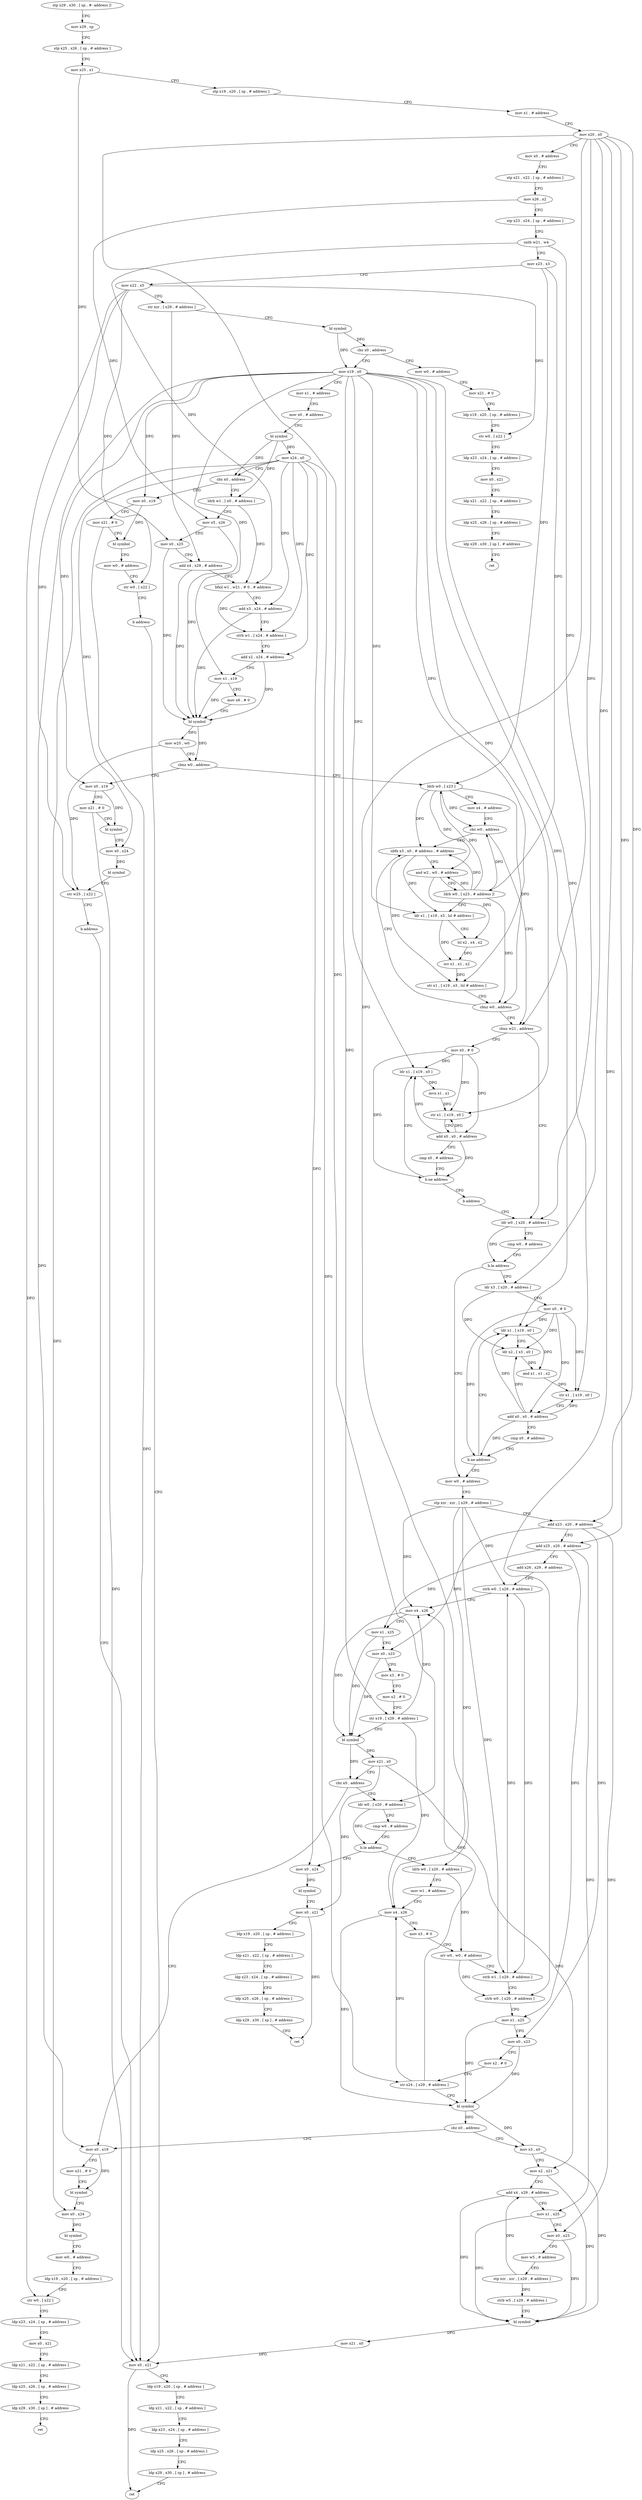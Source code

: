 digraph "func" {
"4254176" [label = "stp x29 , x30 , [ sp , #- address ]!" ]
"4254180" [label = "mov x29 , sp" ]
"4254184" [label = "stp x25 , x26 , [ sp , # address ]" ]
"4254188" [label = "mov x25 , x1" ]
"4254192" [label = "stp x19 , x20 , [ sp , # address ]" ]
"4254196" [label = "mov x1 , # address" ]
"4254200" [label = "mov x20 , x0" ]
"4254204" [label = "mov x0 , # address" ]
"4254208" [label = "stp x21 , x22 , [ sp , # address ]" ]
"4254212" [label = "mov x26 , x2" ]
"4254216" [label = "stp x23 , x24 , [ sp , # address ]" ]
"4254220" [label = "uxtb w21 , w4" ]
"4254224" [label = "mov x23 , x3" ]
"4254228" [label = "mov x22 , x5" ]
"4254232" [label = "str xzr , [ x29 , # address ]" ]
"4254236" [label = "bl symbol" ]
"4254240" [label = "cbz x0 , address" ]
"4254736" [label = "mov w0 , # address" ]
"4254244" [label = "mov x19 , x0" ]
"4254740" [label = "mov x21 , # 0" ]
"4254744" [label = "ldp x19 , x20 , [ sp , # address ]" ]
"4254748" [label = "str w0 , [ x22 ]" ]
"4254752" [label = "ldp x23 , x24 , [ sp , # address ]" ]
"4254756" [label = "mov x0 , x21" ]
"4254760" [label = "ldp x21 , x22 , [ sp , # address ]" ]
"4254764" [label = "ldp x25 , x26 , [ sp , # address ]" ]
"4254768" [label = "ldp x29 , x30 , [ sp ] , # address" ]
"4254772" [label = "ret" ]
"4254248" [label = "mov x1 , # address" ]
"4254252" [label = "mov x0 , # address" ]
"4254256" [label = "bl symbol" ]
"4254260" [label = "mov x24 , x0" ]
"4254264" [label = "cbz x0 , address" ]
"4254776" [label = "mov x0 , x19" ]
"4254268" [label = "ldrb w1 , [ x0 , # address ]" ]
"4254780" [label = "mov x21 , # 0" ]
"4254784" [label = "bl symbol" ]
"4254788" [label = "mov w0 , # address" ]
"4254792" [label = "str w0 , [ x22 ]" ]
"4254796" [label = "b address" ]
"4254580" [label = "mov x0 , x21" ]
"4254272" [label = "mov x5 , x26" ]
"4254276" [label = "mov x0 , x25" ]
"4254280" [label = "add x4 , x29 , # address" ]
"4254284" [label = "bfxil w1 , w21 , # 0 , # address" ]
"4254288" [label = "add x3 , x24 , # address" ]
"4254292" [label = "strb w1 , [ x24 , # address ]" ]
"4254296" [label = "add x2 , x24 , # address" ]
"4254300" [label = "mov x1 , x19" ]
"4254304" [label = "mov x6 , # 0" ]
"4254308" [label = "bl symbol" ]
"4254312" [label = "mov w25 , w0" ]
"4254316" [label = "cbnz w0 , address" ]
"4254800" [label = "mov x0 , x19" ]
"4254320" [label = "ldrb w0 , [ x23 ]" ]
"4254584" [label = "ldp x19 , x20 , [ sp , # address ]" ]
"4254588" [label = "ldp x21 , x22 , [ sp , # address ]" ]
"4254592" [label = "ldp x23 , x24 , [ sp , # address ]" ]
"4254596" [label = "ldp x25 , x26 , [ sp , # address ]" ]
"4254600" [label = "ldp x29 , x30 , [ sp ] , # address" ]
"4254604" [label = "ret" ]
"4254804" [label = "mov x21 , # 0" ]
"4254808" [label = "bl symbol" ]
"4254812" [label = "mov x0 , x24" ]
"4254816" [label = "bl symbol" ]
"4254820" [label = "str w25 , [ x22 ]" ]
"4254824" [label = "b address" ]
"4254324" [label = "mov x4 , # address" ]
"4254328" [label = "cbz w0 , address" ]
"4254364" [label = "cbnz w21 , address" ]
"4254332" [label = "ubfx x3 , x0 , # address , # address" ]
"4254608" [label = "mov x0 , # 0" ]
"4254368" [label = "ldr w0 , [ x20 , # address ]" ]
"4254336" [label = "and w2 , w0 , # address" ]
"4254340" [label = "ldrb w0 , [ x23 , # address ]!" ]
"4254344" [label = "ldr x1 , [ x19 , x3 , lsl # address ]" ]
"4254348" [label = "lsl x2 , x4 , x2" ]
"4254352" [label = "orr x1 , x1 , x2" ]
"4254356" [label = "str x1 , [ x19 , x3 , lsl # address ]" ]
"4254360" [label = "cbnz w0 , address" ]
"4254612" [label = "ldr x1 , [ x19 , x0 ]" ]
"4254372" [label = "cmp w0 , # address" ]
"4254376" [label = "b.le address" ]
"4254416" [label = "mov w0 , # address" ]
"4254380" [label = "ldr x3 , [ x20 , # address ]" ]
"4254616" [label = "mvn x1 , x1" ]
"4254620" [label = "str x1 , [ x19 , x0 ]" ]
"4254624" [label = "add x0 , x0 , # address" ]
"4254628" [label = "cmp x0 , # address" ]
"4254632" [label = "b.ne address" ]
"4254636" [label = "b address" ]
"4254420" [label = "stp xzr , xzr , [ x29 , # address ]" ]
"4254424" [label = "add x23 , x20 , # address" ]
"4254428" [label = "add x25 , x20 , # address" ]
"4254432" [label = "add x26 , x29 , # address" ]
"4254436" [label = "strb w0 , [ x29 , # address ]" ]
"4254440" [label = "mov x4 , x26" ]
"4254444" [label = "mov x1 , x25" ]
"4254448" [label = "mov x0 , x23" ]
"4254452" [label = "mov x3 , # 0" ]
"4254456" [label = "mov x2 , # 0" ]
"4254460" [label = "str x19 , [ x29 , # address ]" ]
"4254464" [label = "bl symbol" ]
"4254468" [label = "mov x21 , x0" ]
"4254472" [label = "cbz x0 , address" ]
"4254640" [label = "mov x0 , x19" ]
"4254476" [label = "ldr w0 , [ x20 , # address ]" ]
"4254384" [label = "mov x0 , # 0" ]
"4254388" [label = "ldr x1 , [ x19 , x0 ]" ]
"4254644" [label = "mov x21 , # 0" ]
"4254648" [label = "bl symbol" ]
"4254652" [label = "mov x0 , x24" ]
"4254656" [label = "bl symbol" ]
"4254660" [label = "mov w0 , # address" ]
"4254664" [label = "ldp x19 , x20 , [ sp , # address ]" ]
"4254668" [label = "str w0 , [ x22 ]" ]
"4254672" [label = "ldp x23 , x24 , [ sp , # address ]" ]
"4254676" [label = "mov x0 , x21" ]
"4254680" [label = "ldp x21 , x22 , [ sp , # address ]" ]
"4254684" [label = "ldp x25 , x26 , [ sp , # address ]" ]
"4254688" [label = "ldp x29 , x30 , [ sp ] , # address" ]
"4254692" [label = "ret" ]
"4254480" [label = "cmp w0 , # address" ]
"4254484" [label = "b.le address" ]
"4254696" [label = "mov x0 , x24" ]
"4254488" [label = "ldrb w0 , [ x20 , # address ]" ]
"4254392" [label = "ldr x2 , [ x3 , x0 ]" ]
"4254396" [label = "and x1 , x1 , x2" ]
"4254400" [label = "str x1 , [ x19 , x0 ]" ]
"4254404" [label = "add x0 , x0 , # address" ]
"4254408" [label = "cmp x0 , # address" ]
"4254412" [label = "b.ne address" ]
"4254700" [label = "bl symbol" ]
"4254704" [label = "mov x0 , x21" ]
"4254708" [label = "ldp x19 , x20 , [ sp , # address ]" ]
"4254712" [label = "ldp x21 , x22 , [ sp , # address ]" ]
"4254716" [label = "ldp x23 , x24 , [ sp , # address ]" ]
"4254720" [label = "ldp x25 , x26 , [ sp , # address ]" ]
"4254724" [label = "ldp x29 , x30 , [ sp ] , # address" ]
"4254728" [label = "ret" ]
"4254492" [label = "mov w1 , # address" ]
"4254496" [label = "mov x4 , x26" ]
"4254500" [label = "mov x3 , # 0" ]
"4254504" [label = "orr w0 , w0 , # address" ]
"4254508" [label = "strb w1 , [ x29 , # address ]" ]
"4254512" [label = "strb w0 , [ x20 , # address ]" ]
"4254516" [label = "mov x1 , x25" ]
"4254520" [label = "mov x0 , x23" ]
"4254524" [label = "mov x2 , # 0" ]
"4254528" [label = "str x24 , [ x29 , # address ]" ]
"4254532" [label = "bl symbol" ]
"4254536" [label = "cbz x0 , address" ]
"4254540" [label = "mov x3 , x0" ]
"4254544" [label = "mov x2 , x21" ]
"4254548" [label = "add x4 , x29 , # address" ]
"4254552" [label = "mov x1 , x25" ]
"4254556" [label = "mov x0 , x23" ]
"4254560" [label = "mov w5 , # address" ]
"4254564" [label = "stp xzr , xzr , [ x29 , # address ]" ]
"4254568" [label = "strb w5 , [ x29 , # address ]" ]
"4254572" [label = "bl symbol" ]
"4254576" [label = "mov x21 , x0" ]
"4254176" -> "4254180" [ label = "CFG" ]
"4254180" -> "4254184" [ label = "CFG" ]
"4254184" -> "4254188" [ label = "CFG" ]
"4254188" -> "4254192" [ label = "CFG" ]
"4254188" -> "4254276" [ label = "DFG" ]
"4254192" -> "4254196" [ label = "CFG" ]
"4254196" -> "4254200" [ label = "CFG" ]
"4254200" -> "4254204" [ label = "CFG" ]
"4254200" -> "4254368" [ label = "DFG" ]
"4254200" -> "4254424" [ label = "DFG" ]
"4254200" -> "4254428" [ label = "DFG" ]
"4254200" -> "4254380" [ label = "DFG" ]
"4254200" -> "4254476" [ label = "DFG" ]
"4254200" -> "4254488" [ label = "DFG" ]
"4254200" -> "4254512" [ label = "DFG" ]
"4254204" -> "4254208" [ label = "CFG" ]
"4254208" -> "4254212" [ label = "CFG" ]
"4254212" -> "4254216" [ label = "CFG" ]
"4254212" -> "4254272" [ label = "DFG" ]
"4254216" -> "4254220" [ label = "CFG" ]
"4254220" -> "4254224" [ label = "CFG" ]
"4254220" -> "4254284" [ label = "DFG" ]
"4254220" -> "4254364" [ label = "DFG" ]
"4254224" -> "4254228" [ label = "CFG" ]
"4254224" -> "4254320" [ label = "DFG" ]
"4254224" -> "4254340" [ label = "DFG" ]
"4254228" -> "4254232" [ label = "CFG" ]
"4254228" -> "4254748" [ label = "DFG" ]
"4254228" -> "4254792" [ label = "DFG" ]
"4254228" -> "4254820" [ label = "DFG" ]
"4254228" -> "4254668" [ label = "DFG" ]
"4254232" -> "4254236" [ label = "CFG" ]
"4254232" -> "4254280" [ label = "DFG" ]
"4254236" -> "4254240" [ label = "DFG" ]
"4254236" -> "4254244" [ label = "DFG" ]
"4254240" -> "4254736" [ label = "CFG" ]
"4254240" -> "4254244" [ label = "CFG" ]
"4254736" -> "4254740" [ label = "CFG" ]
"4254244" -> "4254248" [ label = "CFG" ]
"4254244" -> "4254776" [ label = "DFG" ]
"4254244" -> "4254300" [ label = "DFG" ]
"4254244" -> "4254800" [ label = "DFG" ]
"4254244" -> "4254344" [ label = "DFG" ]
"4254244" -> "4254356" [ label = "DFG" ]
"4254244" -> "4254612" [ label = "DFG" ]
"4254244" -> "4254620" [ label = "DFG" ]
"4254244" -> "4254460" [ label = "DFG" ]
"4254244" -> "4254640" [ label = "DFG" ]
"4254244" -> "4254388" [ label = "DFG" ]
"4254244" -> "4254400" [ label = "DFG" ]
"4254740" -> "4254744" [ label = "CFG" ]
"4254744" -> "4254748" [ label = "CFG" ]
"4254748" -> "4254752" [ label = "CFG" ]
"4254752" -> "4254756" [ label = "CFG" ]
"4254756" -> "4254760" [ label = "CFG" ]
"4254760" -> "4254764" [ label = "CFG" ]
"4254764" -> "4254768" [ label = "CFG" ]
"4254768" -> "4254772" [ label = "CFG" ]
"4254248" -> "4254252" [ label = "CFG" ]
"4254252" -> "4254256" [ label = "CFG" ]
"4254256" -> "4254260" [ label = "DFG" ]
"4254256" -> "4254264" [ label = "DFG" ]
"4254256" -> "4254268" [ label = "DFG" ]
"4254260" -> "4254264" [ label = "CFG" ]
"4254260" -> "4254288" [ label = "DFG" ]
"4254260" -> "4254292" [ label = "DFG" ]
"4254260" -> "4254296" [ label = "DFG" ]
"4254260" -> "4254812" [ label = "DFG" ]
"4254260" -> "4254652" [ label = "DFG" ]
"4254260" -> "4254696" [ label = "DFG" ]
"4254260" -> "4254528" [ label = "DFG" ]
"4254264" -> "4254776" [ label = "CFG" ]
"4254264" -> "4254268" [ label = "CFG" ]
"4254776" -> "4254780" [ label = "CFG" ]
"4254776" -> "4254784" [ label = "DFG" ]
"4254268" -> "4254272" [ label = "CFG" ]
"4254268" -> "4254284" [ label = "DFG" ]
"4254780" -> "4254784" [ label = "CFG" ]
"4254780" -> "4254580" [ label = "DFG" ]
"4254784" -> "4254788" [ label = "CFG" ]
"4254788" -> "4254792" [ label = "CFG" ]
"4254792" -> "4254796" [ label = "CFG" ]
"4254796" -> "4254580" [ label = "CFG" ]
"4254580" -> "4254584" [ label = "CFG" ]
"4254580" -> "4254604" [ label = "DFG" ]
"4254272" -> "4254276" [ label = "CFG" ]
"4254272" -> "4254308" [ label = "DFG" ]
"4254276" -> "4254280" [ label = "CFG" ]
"4254276" -> "4254308" [ label = "DFG" ]
"4254280" -> "4254284" [ label = "CFG" ]
"4254280" -> "4254308" [ label = "DFG" ]
"4254284" -> "4254288" [ label = "CFG" ]
"4254284" -> "4254292" [ label = "DFG" ]
"4254288" -> "4254292" [ label = "CFG" ]
"4254288" -> "4254308" [ label = "DFG" ]
"4254292" -> "4254296" [ label = "CFG" ]
"4254296" -> "4254300" [ label = "CFG" ]
"4254296" -> "4254308" [ label = "DFG" ]
"4254300" -> "4254304" [ label = "CFG" ]
"4254300" -> "4254308" [ label = "DFG" ]
"4254304" -> "4254308" [ label = "CFG" ]
"4254308" -> "4254312" [ label = "DFG" ]
"4254308" -> "4254316" [ label = "DFG" ]
"4254312" -> "4254316" [ label = "CFG" ]
"4254312" -> "4254820" [ label = "DFG" ]
"4254316" -> "4254800" [ label = "CFG" ]
"4254316" -> "4254320" [ label = "CFG" ]
"4254800" -> "4254804" [ label = "CFG" ]
"4254800" -> "4254808" [ label = "DFG" ]
"4254320" -> "4254324" [ label = "CFG" ]
"4254320" -> "4254328" [ label = "DFG" ]
"4254320" -> "4254332" [ label = "DFG" ]
"4254320" -> "4254336" [ label = "DFG" ]
"4254320" -> "4254360" [ label = "DFG" ]
"4254584" -> "4254588" [ label = "CFG" ]
"4254588" -> "4254592" [ label = "CFG" ]
"4254592" -> "4254596" [ label = "CFG" ]
"4254596" -> "4254600" [ label = "CFG" ]
"4254600" -> "4254604" [ label = "CFG" ]
"4254804" -> "4254808" [ label = "CFG" ]
"4254804" -> "4254580" [ label = "DFG" ]
"4254808" -> "4254812" [ label = "CFG" ]
"4254812" -> "4254816" [ label = "DFG" ]
"4254816" -> "4254820" [ label = "CFG" ]
"4254820" -> "4254824" [ label = "CFG" ]
"4254824" -> "4254580" [ label = "CFG" ]
"4254324" -> "4254328" [ label = "CFG" ]
"4254328" -> "4254364" [ label = "CFG" ]
"4254328" -> "4254332" [ label = "CFG" ]
"4254364" -> "4254608" [ label = "CFG" ]
"4254364" -> "4254368" [ label = "CFG" ]
"4254332" -> "4254336" [ label = "CFG" ]
"4254332" -> "4254344" [ label = "DFG" ]
"4254332" -> "4254356" [ label = "DFG" ]
"4254608" -> "4254612" [ label = "DFG" ]
"4254608" -> "4254620" [ label = "DFG" ]
"4254608" -> "4254624" [ label = "DFG" ]
"4254608" -> "4254632" [ label = "DFG" ]
"4254368" -> "4254372" [ label = "CFG" ]
"4254368" -> "4254376" [ label = "DFG" ]
"4254336" -> "4254340" [ label = "CFG" ]
"4254336" -> "4254348" [ label = "DFG" ]
"4254340" -> "4254344" [ label = "CFG" ]
"4254340" -> "4254320" [ label = "DFG" ]
"4254340" -> "4254328" [ label = "DFG" ]
"4254340" -> "4254332" [ label = "DFG" ]
"4254340" -> "4254336" [ label = "DFG" ]
"4254340" -> "4254360" [ label = "DFG" ]
"4254344" -> "4254348" [ label = "CFG" ]
"4254344" -> "4254352" [ label = "DFG" ]
"4254348" -> "4254352" [ label = "DFG" ]
"4254352" -> "4254356" [ label = "DFG" ]
"4254356" -> "4254360" [ label = "CFG" ]
"4254360" -> "4254332" [ label = "CFG" ]
"4254360" -> "4254364" [ label = "CFG" ]
"4254612" -> "4254616" [ label = "DFG" ]
"4254372" -> "4254376" [ label = "CFG" ]
"4254376" -> "4254416" [ label = "CFG" ]
"4254376" -> "4254380" [ label = "CFG" ]
"4254416" -> "4254420" [ label = "CFG" ]
"4254380" -> "4254384" [ label = "CFG" ]
"4254380" -> "4254392" [ label = "DFG" ]
"4254616" -> "4254620" [ label = "DFG" ]
"4254620" -> "4254624" [ label = "CFG" ]
"4254624" -> "4254628" [ label = "CFG" ]
"4254624" -> "4254612" [ label = "DFG" ]
"4254624" -> "4254620" [ label = "DFG" ]
"4254624" -> "4254632" [ label = "DFG" ]
"4254628" -> "4254632" [ label = "CFG" ]
"4254632" -> "4254612" [ label = "CFG" ]
"4254632" -> "4254636" [ label = "CFG" ]
"4254636" -> "4254368" [ label = "CFG" ]
"4254420" -> "4254424" [ label = "CFG" ]
"4254420" -> "4254436" [ label = "DFG" ]
"4254420" -> "4254508" [ label = "DFG" ]
"4254420" -> "4254440" [ label = "DFG" ]
"4254420" -> "4254496" [ label = "DFG" ]
"4254424" -> "4254428" [ label = "CFG" ]
"4254424" -> "4254448" [ label = "DFG" ]
"4254424" -> "4254520" [ label = "DFG" ]
"4254424" -> "4254556" [ label = "DFG" ]
"4254428" -> "4254432" [ label = "CFG" ]
"4254428" -> "4254444" [ label = "DFG" ]
"4254428" -> "4254516" [ label = "DFG" ]
"4254428" -> "4254552" [ label = "DFG" ]
"4254432" -> "4254436" [ label = "CFG" ]
"4254436" -> "4254440" [ label = "CFG" ]
"4254436" -> "4254508" [ label = "DFG" ]
"4254440" -> "4254444" [ label = "CFG" ]
"4254440" -> "4254464" [ label = "DFG" ]
"4254444" -> "4254448" [ label = "CFG" ]
"4254444" -> "4254464" [ label = "DFG" ]
"4254448" -> "4254452" [ label = "CFG" ]
"4254448" -> "4254464" [ label = "DFG" ]
"4254452" -> "4254456" [ label = "CFG" ]
"4254456" -> "4254460" [ label = "CFG" ]
"4254460" -> "4254464" [ label = "CFG" ]
"4254460" -> "4254440" [ label = "DFG" ]
"4254460" -> "4254496" [ label = "DFG" ]
"4254464" -> "4254468" [ label = "DFG" ]
"4254464" -> "4254472" [ label = "DFG" ]
"4254468" -> "4254472" [ label = "CFG" ]
"4254468" -> "4254704" [ label = "DFG" ]
"4254468" -> "4254544" [ label = "DFG" ]
"4254472" -> "4254640" [ label = "CFG" ]
"4254472" -> "4254476" [ label = "CFG" ]
"4254640" -> "4254644" [ label = "CFG" ]
"4254640" -> "4254648" [ label = "DFG" ]
"4254476" -> "4254480" [ label = "CFG" ]
"4254476" -> "4254484" [ label = "DFG" ]
"4254384" -> "4254388" [ label = "DFG" ]
"4254384" -> "4254392" [ label = "DFG" ]
"4254384" -> "4254400" [ label = "DFG" ]
"4254384" -> "4254404" [ label = "DFG" ]
"4254384" -> "4254412" [ label = "DFG" ]
"4254388" -> "4254392" [ label = "CFG" ]
"4254388" -> "4254396" [ label = "DFG" ]
"4254644" -> "4254648" [ label = "CFG" ]
"4254648" -> "4254652" [ label = "CFG" ]
"4254652" -> "4254656" [ label = "DFG" ]
"4254656" -> "4254660" [ label = "CFG" ]
"4254660" -> "4254664" [ label = "CFG" ]
"4254664" -> "4254668" [ label = "CFG" ]
"4254668" -> "4254672" [ label = "CFG" ]
"4254672" -> "4254676" [ label = "CFG" ]
"4254676" -> "4254680" [ label = "CFG" ]
"4254680" -> "4254684" [ label = "CFG" ]
"4254684" -> "4254688" [ label = "CFG" ]
"4254688" -> "4254692" [ label = "CFG" ]
"4254480" -> "4254484" [ label = "CFG" ]
"4254484" -> "4254696" [ label = "CFG" ]
"4254484" -> "4254488" [ label = "CFG" ]
"4254696" -> "4254700" [ label = "DFG" ]
"4254488" -> "4254492" [ label = "CFG" ]
"4254488" -> "4254504" [ label = "DFG" ]
"4254392" -> "4254396" [ label = "DFG" ]
"4254396" -> "4254400" [ label = "DFG" ]
"4254400" -> "4254404" [ label = "CFG" ]
"4254404" -> "4254408" [ label = "CFG" ]
"4254404" -> "4254388" [ label = "DFG" ]
"4254404" -> "4254392" [ label = "DFG" ]
"4254404" -> "4254400" [ label = "DFG" ]
"4254404" -> "4254412" [ label = "DFG" ]
"4254408" -> "4254412" [ label = "CFG" ]
"4254412" -> "4254388" [ label = "CFG" ]
"4254412" -> "4254416" [ label = "CFG" ]
"4254700" -> "4254704" [ label = "CFG" ]
"4254704" -> "4254708" [ label = "CFG" ]
"4254704" -> "4254728" [ label = "DFG" ]
"4254708" -> "4254712" [ label = "CFG" ]
"4254712" -> "4254716" [ label = "CFG" ]
"4254716" -> "4254720" [ label = "CFG" ]
"4254720" -> "4254724" [ label = "CFG" ]
"4254724" -> "4254728" [ label = "CFG" ]
"4254492" -> "4254496" [ label = "CFG" ]
"4254496" -> "4254500" [ label = "CFG" ]
"4254496" -> "4254532" [ label = "DFG" ]
"4254500" -> "4254504" [ label = "CFG" ]
"4254504" -> "4254508" [ label = "CFG" ]
"4254504" -> "4254512" [ label = "DFG" ]
"4254508" -> "4254512" [ label = "CFG" ]
"4254508" -> "4254436" [ label = "DFG" ]
"4254512" -> "4254516" [ label = "CFG" ]
"4254516" -> "4254520" [ label = "CFG" ]
"4254516" -> "4254532" [ label = "DFG" ]
"4254520" -> "4254524" [ label = "CFG" ]
"4254520" -> "4254532" [ label = "DFG" ]
"4254524" -> "4254528" [ label = "CFG" ]
"4254528" -> "4254532" [ label = "CFG" ]
"4254528" -> "4254440" [ label = "DFG" ]
"4254528" -> "4254496" [ label = "DFG" ]
"4254532" -> "4254536" [ label = "DFG" ]
"4254532" -> "4254540" [ label = "DFG" ]
"4254536" -> "4254640" [ label = "CFG" ]
"4254536" -> "4254540" [ label = "CFG" ]
"4254540" -> "4254544" [ label = "CFG" ]
"4254540" -> "4254572" [ label = "DFG" ]
"4254544" -> "4254548" [ label = "CFG" ]
"4254544" -> "4254572" [ label = "DFG" ]
"4254548" -> "4254552" [ label = "CFG" ]
"4254548" -> "4254572" [ label = "DFG" ]
"4254552" -> "4254556" [ label = "CFG" ]
"4254552" -> "4254572" [ label = "DFG" ]
"4254556" -> "4254560" [ label = "CFG" ]
"4254556" -> "4254572" [ label = "DFG" ]
"4254560" -> "4254564" [ label = "CFG" ]
"4254564" -> "4254568" [ label = "DFG" ]
"4254564" -> "4254548" [ label = "DFG" ]
"4254568" -> "4254572" [ label = "CFG" ]
"4254572" -> "4254576" [ label = "DFG" ]
"4254576" -> "4254580" [ label = "DFG" ]
}
